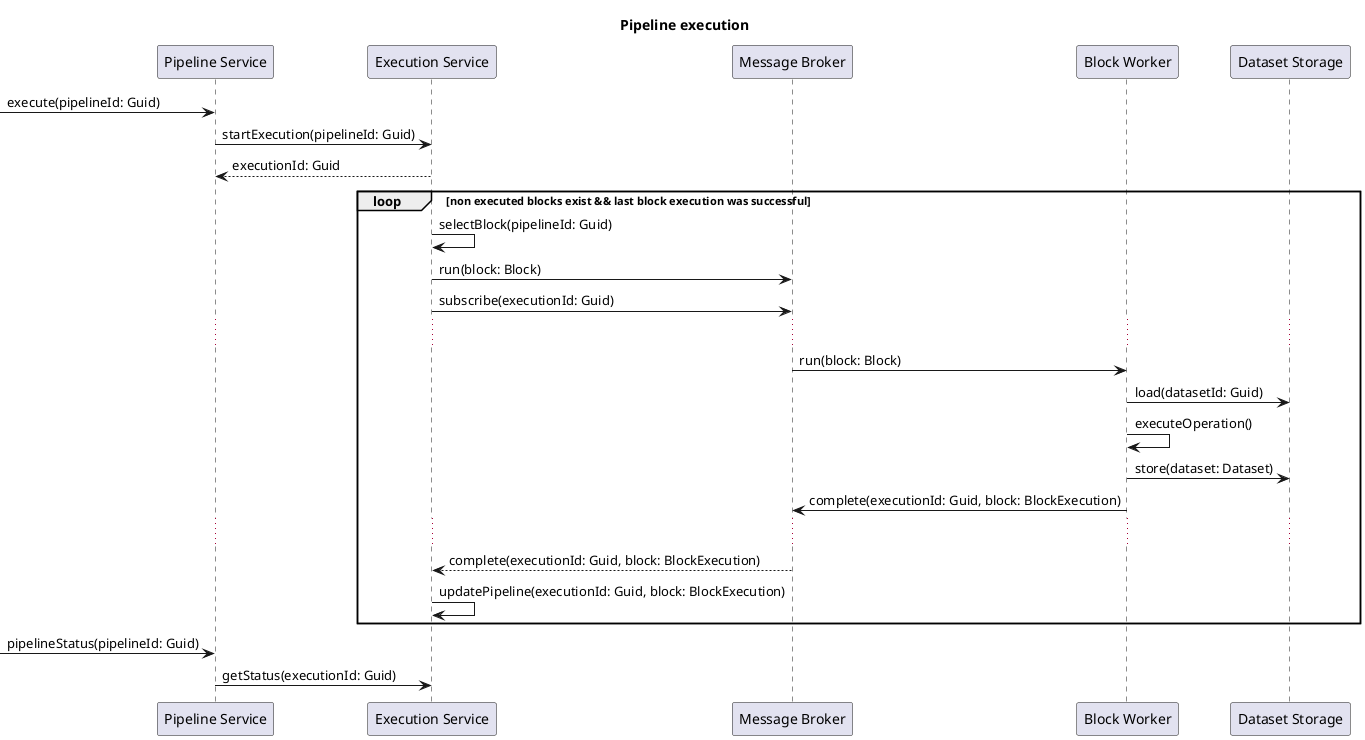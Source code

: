 @startuml pipeline-execution

'Name Definitions'
!$ps = "Pipeline Service"
!$es = "Execution Service"
!$mb = "Message Broker"
!$bw = "Block Worker"
!$ds = "Dataset Storage"

title Pipeline execution

-> "$ps" : execute(pipelineId: Guid)
"$ps" -> "$es": startExecution(pipelineId: Guid)
"$es" --> "$ps": executionId: Guid

loop non executed blocks exist && last block execution was successful
    "$es" -> "$es" : selectBlock(pipelineId: Guid)
    "$es" -> "$mb" : run(block: Block)
    "$es" -> "$mb" : subscribe(executionId: Guid)
    ...
    "$mb" -> "$bw" : run(block: Block)
    "$bw" -> "$ds" : load(datasetId: Guid)
    "$bw" -> "$bw" : executeOperation()
    "$bw" -> "$ds" : store(dataset: Dataset)
    "$bw" -> "$mb" : complete(executionId: Guid, block: BlockExecution)
    ...
    "$mb" --> "$es" : complete(executionId: Guid, block: BlockExecution)
    "$es" -> "$es" : updatePipeline(executionId: Guid, block: BlockExecution)
end
-> "$ps" : pipelineStatus(pipelineId: Guid)
"$ps" -> "$es" : getStatus(executionId: Guid)

@enduml